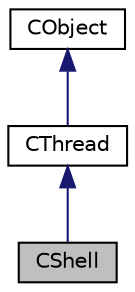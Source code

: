 digraph "CShell"
{
  edge [fontname="Helvetica",fontsize="10",labelfontname="Helvetica",labelfontsize="10"];
  node [fontname="Helvetica",fontsize="10",shape=record];
  Node1 [label="CShell",height=0.2,width=0.4,color="black", fillcolor="grey75", style="filled" fontcolor="black"];
  Node2 -> Node1 [dir="back",color="midnightblue",fontsize="10",style="solid",fontname="Helvetica"];
  Node2 [label="CThread",height=0.2,width=0.4,color="black", fillcolor="white", style="filled",URL="$d0/d26/class_c_thread.html"];
  Node3 -> Node2 [dir="back",color="midnightblue",fontsize="10",style="solid",fontname="Helvetica"];
  Node3 [label="CObject",height=0.2,width=0.4,color="black", fillcolor="white", style="filled",URL="$dc/dac/class_c_object.html"];
}
